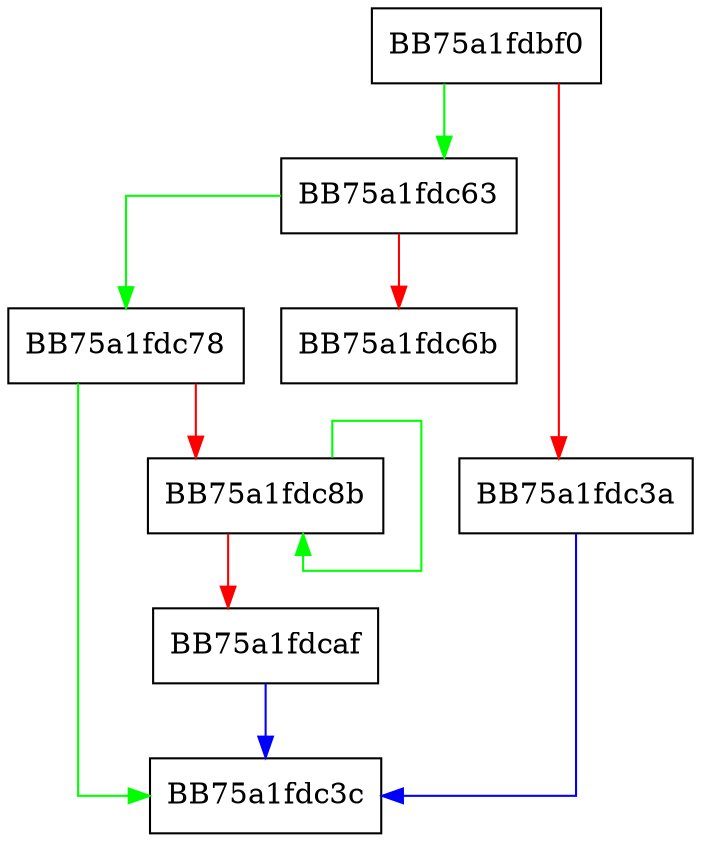 digraph tinsert {
  node [shape="box"];
  graph [splines=ortho];
  BB75a1fdbf0 -> BB75a1fdc63 [color="green"];
  BB75a1fdbf0 -> BB75a1fdc3a [color="red"];
  BB75a1fdc3a -> BB75a1fdc3c [color="blue"];
  BB75a1fdc63 -> BB75a1fdc78 [color="green"];
  BB75a1fdc63 -> BB75a1fdc6b [color="red"];
  BB75a1fdc78 -> BB75a1fdc3c [color="green"];
  BB75a1fdc78 -> BB75a1fdc8b [color="red"];
  BB75a1fdc8b -> BB75a1fdc8b [color="green"];
  BB75a1fdc8b -> BB75a1fdcaf [color="red"];
  BB75a1fdcaf -> BB75a1fdc3c [color="blue"];
}